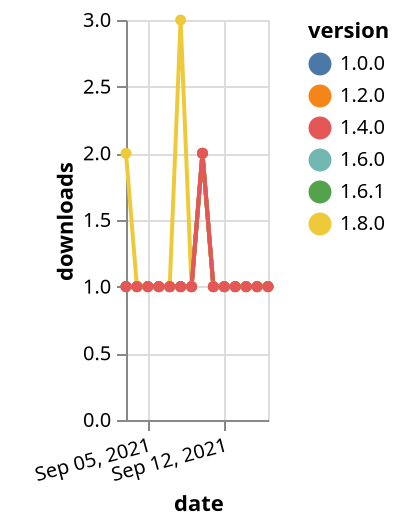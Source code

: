 {"$schema": "https://vega.github.io/schema/vega-lite/v5.json", "description": "A simple bar chart with embedded data.", "data": {"values": [{"date": "2021-09-03", "total": 158, "delta": 1, "version": "1.6.0"}, {"date": "2021-09-04", "total": 159, "delta": 1, "version": "1.6.0"}, {"date": "2021-09-05", "total": 160, "delta": 1, "version": "1.6.0"}, {"date": "2021-09-06", "total": 161, "delta": 1, "version": "1.6.0"}, {"date": "2021-09-07", "total": 162, "delta": 1, "version": "1.6.0"}, {"date": "2021-09-08", "total": 163, "delta": 1, "version": "1.6.0"}, {"date": "2021-09-09", "total": 164, "delta": 1, "version": "1.6.0"}, {"date": "2021-09-10", "total": 166, "delta": 2, "version": "1.6.0"}, {"date": "2021-09-11", "total": 167, "delta": 1, "version": "1.6.0"}, {"date": "2021-09-12", "total": 168, "delta": 1, "version": "1.6.0"}, {"date": "2021-09-13", "total": 169, "delta": 1, "version": "1.6.0"}, {"date": "2021-09-14", "total": 170, "delta": 1, "version": "1.6.0"}, {"date": "2021-09-15", "total": 171, "delta": 1, "version": "1.6.0"}, {"date": "2021-09-16", "total": 172, "delta": 1, "version": "1.6.0"}, {"date": "2021-09-03", "total": 135, "delta": 1, "version": "1.6.1"}, {"date": "2021-09-04", "total": 136, "delta": 1, "version": "1.6.1"}, {"date": "2021-09-05", "total": 137, "delta": 1, "version": "1.6.1"}, {"date": "2021-09-06", "total": 138, "delta": 1, "version": "1.6.1"}, {"date": "2021-09-07", "total": 139, "delta": 1, "version": "1.6.1"}, {"date": "2021-09-08", "total": 140, "delta": 1, "version": "1.6.1"}, {"date": "2021-09-09", "total": 141, "delta": 1, "version": "1.6.1"}, {"date": "2021-09-10", "total": 143, "delta": 2, "version": "1.6.1"}, {"date": "2021-09-11", "total": 144, "delta": 1, "version": "1.6.1"}, {"date": "2021-09-12", "total": 145, "delta": 1, "version": "1.6.1"}, {"date": "2021-09-13", "total": 146, "delta": 1, "version": "1.6.1"}, {"date": "2021-09-14", "total": 147, "delta": 1, "version": "1.6.1"}, {"date": "2021-09-15", "total": 148, "delta": 1, "version": "1.6.1"}, {"date": "2021-09-16", "total": 149, "delta": 1, "version": "1.6.1"}, {"date": "2021-09-03", "total": 130, "delta": 2, "version": "1.8.0"}, {"date": "2021-09-04", "total": 131, "delta": 1, "version": "1.8.0"}, {"date": "2021-09-05", "total": 132, "delta": 1, "version": "1.8.0"}, {"date": "2021-09-06", "total": 133, "delta": 1, "version": "1.8.0"}, {"date": "2021-09-07", "total": 134, "delta": 1, "version": "1.8.0"}, {"date": "2021-09-08", "total": 137, "delta": 3, "version": "1.8.0"}, {"date": "2021-09-09", "total": 138, "delta": 1, "version": "1.8.0"}, {"date": "2021-09-10", "total": 140, "delta": 2, "version": "1.8.0"}, {"date": "2021-09-11", "total": 141, "delta": 1, "version": "1.8.0"}, {"date": "2021-09-12", "total": 142, "delta": 1, "version": "1.8.0"}, {"date": "2021-09-13", "total": 143, "delta": 1, "version": "1.8.0"}, {"date": "2021-09-14", "total": 144, "delta": 1, "version": "1.8.0"}, {"date": "2021-09-15", "total": 145, "delta": 1, "version": "1.8.0"}, {"date": "2021-09-16", "total": 146, "delta": 1, "version": "1.8.0"}, {"date": "2021-09-03", "total": 212, "delta": 1, "version": "1.0.0"}, {"date": "2021-09-04", "total": 213, "delta": 1, "version": "1.0.0"}, {"date": "2021-09-05", "total": 214, "delta": 1, "version": "1.0.0"}, {"date": "2021-09-06", "total": 215, "delta": 1, "version": "1.0.0"}, {"date": "2021-09-07", "total": 216, "delta": 1, "version": "1.0.0"}, {"date": "2021-09-08", "total": 217, "delta": 1, "version": "1.0.0"}, {"date": "2021-09-09", "total": 218, "delta": 1, "version": "1.0.0"}, {"date": "2021-09-10", "total": 220, "delta": 2, "version": "1.0.0"}, {"date": "2021-09-11", "total": 221, "delta": 1, "version": "1.0.0"}, {"date": "2021-09-12", "total": 222, "delta": 1, "version": "1.0.0"}, {"date": "2021-09-13", "total": 223, "delta": 1, "version": "1.0.0"}, {"date": "2021-09-14", "total": 224, "delta": 1, "version": "1.0.0"}, {"date": "2021-09-15", "total": 225, "delta": 1, "version": "1.0.0"}, {"date": "2021-09-16", "total": 226, "delta": 1, "version": "1.0.0"}, {"date": "2021-09-03", "total": 201, "delta": 1, "version": "1.2.0"}, {"date": "2021-09-04", "total": 202, "delta": 1, "version": "1.2.0"}, {"date": "2021-09-05", "total": 203, "delta": 1, "version": "1.2.0"}, {"date": "2021-09-06", "total": 204, "delta": 1, "version": "1.2.0"}, {"date": "2021-09-07", "total": 205, "delta": 1, "version": "1.2.0"}, {"date": "2021-09-08", "total": 206, "delta": 1, "version": "1.2.0"}, {"date": "2021-09-09", "total": 207, "delta": 1, "version": "1.2.0"}, {"date": "2021-09-10", "total": 209, "delta": 2, "version": "1.2.0"}, {"date": "2021-09-11", "total": 210, "delta": 1, "version": "1.2.0"}, {"date": "2021-09-12", "total": 211, "delta": 1, "version": "1.2.0"}, {"date": "2021-09-13", "total": 212, "delta": 1, "version": "1.2.0"}, {"date": "2021-09-14", "total": 213, "delta": 1, "version": "1.2.0"}, {"date": "2021-09-15", "total": 214, "delta": 1, "version": "1.2.0"}, {"date": "2021-09-16", "total": 215, "delta": 1, "version": "1.2.0"}, {"date": "2021-09-03", "total": 174, "delta": 1, "version": "1.4.0"}, {"date": "2021-09-04", "total": 175, "delta": 1, "version": "1.4.0"}, {"date": "2021-09-05", "total": 176, "delta": 1, "version": "1.4.0"}, {"date": "2021-09-06", "total": 177, "delta": 1, "version": "1.4.0"}, {"date": "2021-09-07", "total": 178, "delta": 1, "version": "1.4.0"}, {"date": "2021-09-08", "total": 179, "delta": 1, "version": "1.4.0"}, {"date": "2021-09-09", "total": 180, "delta": 1, "version": "1.4.0"}, {"date": "2021-09-10", "total": 182, "delta": 2, "version": "1.4.0"}, {"date": "2021-09-11", "total": 183, "delta": 1, "version": "1.4.0"}, {"date": "2021-09-12", "total": 184, "delta": 1, "version": "1.4.0"}, {"date": "2021-09-13", "total": 185, "delta": 1, "version": "1.4.0"}, {"date": "2021-09-14", "total": 186, "delta": 1, "version": "1.4.0"}, {"date": "2021-09-15", "total": 187, "delta": 1, "version": "1.4.0"}, {"date": "2021-09-16", "total": 188, "delta": 1, "version": "1.4.0"}]}, "width": "container", "mark": {"type": "line", "point": {"filled": true}}, "encoding": {"x": {"field": "date", "type": "temporal", "timeUnit": "yearmonthdate", "title": "date", "axis": {"labelAngle": -15}}, "y": {"field": "delta", "type": "quantitative", "title": "downloads"}, "color": {"field": "version", "type": "nominal"}, "tooltip": {"field": "delta"}}}